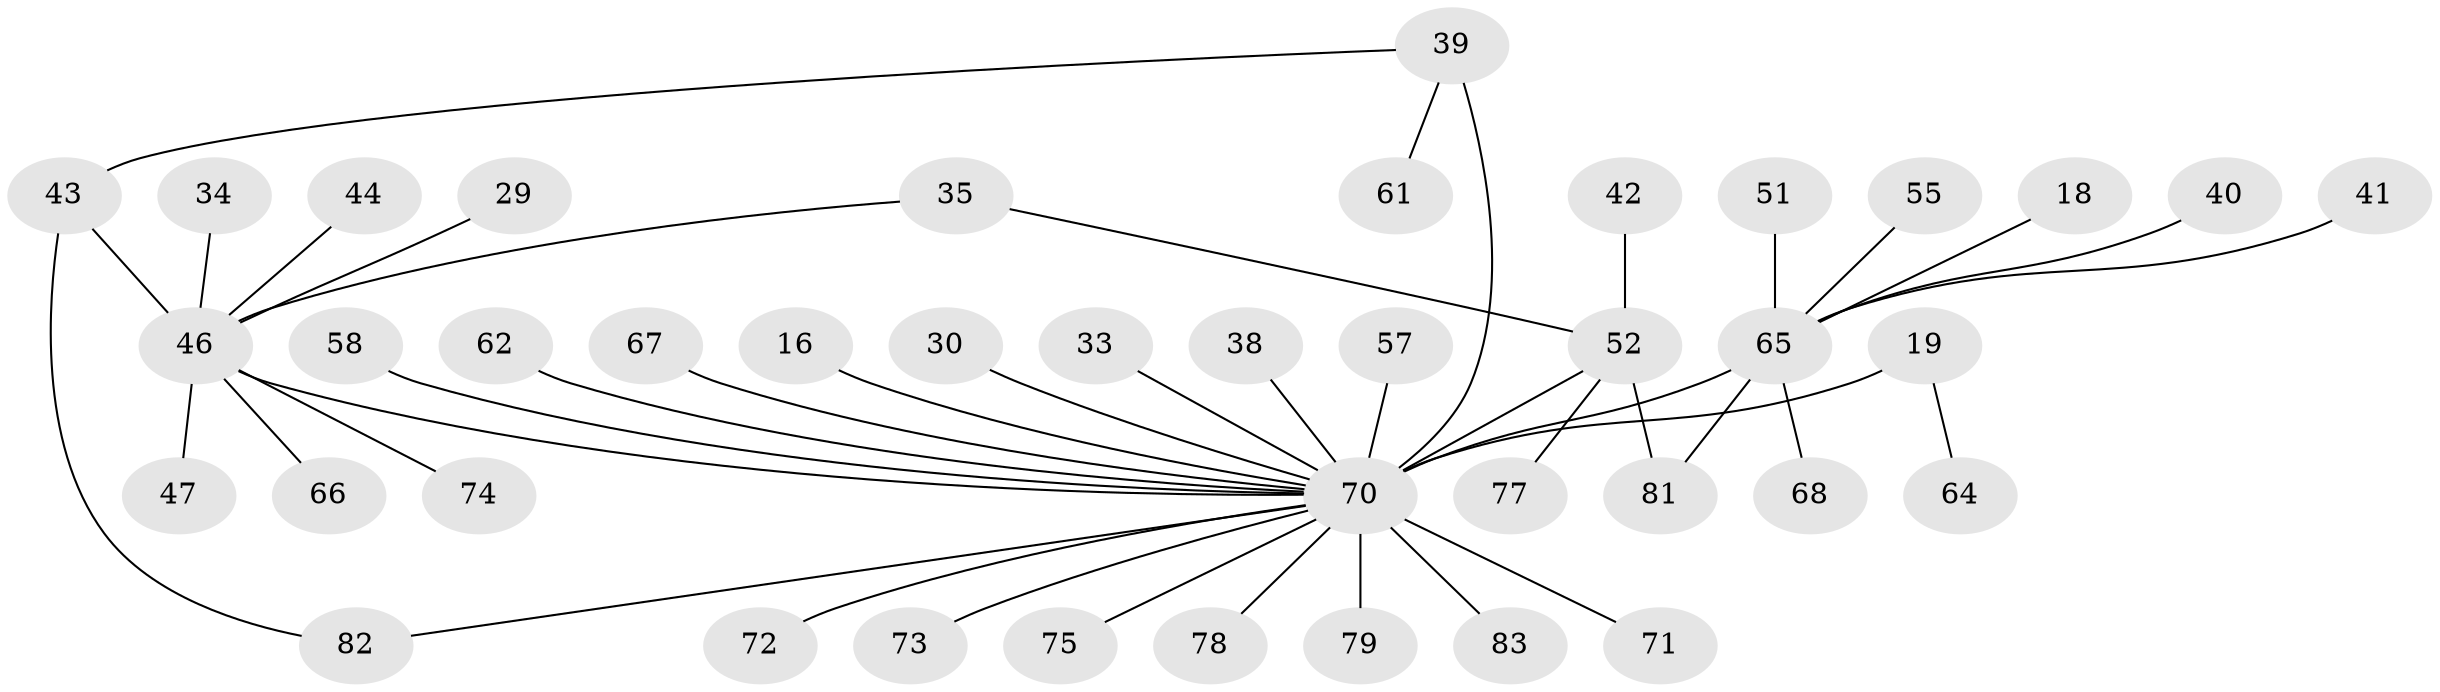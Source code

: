 // original degree distribution, {11: 0.012048192771084338, 17: 0.012048192771084338, 6: 0.04819277108433735, 3: 0.1566265060240964, 7: 0.024096385542168676, 4: 0.060240963855421686, 2: 0.1686746987951807, 1: 0.5060240963855421, 5: 0.012048192771084338}
// Generated by graph-tools (version 1.1) at 2025/46/03/09/25 04:46:46]
// undirected, 41 vertices, 44 edges
graph export_dot {
graph [start="1"]
  node [color=gray90,style=filled];
  16;
  18;
  19 [super="+10"];
  29;
  30;
  33;
  34;
  35 [super="+26"];
  38;
  39 [super="+3"];
  40;
  41;
  42;
  43 [super="+20"];
  44;
  46 [super="+1"];
  47 [super="+28"];
  51;
  52 [super="+24"];
  55;
  57;
  58;
  61;
  62;
  64;
  65 [super="+22+31+12"];
  66;
  67 [super="+49"];
  68;
  70 [super="+21+25+56+59+2+13+45+48+50+37"];
  71 [super="+17+54"];
  72;
  73 [super="+63+69"];
  74;
  75;
  77;
  78;
  79 [super="+76"];
  81 [super="+32+60+53"];
  82;
  83 [super="+80"];
  16 -- 70;
  18 -- 65;
  19 -- 64;
  19 -- 70 [weight=3];
  29 -- 46;
  30 -- 70;
  33 -- 70;
  34 -- 46;
  35 -- 46;
  35 -- 52;
  38 -- 70;
  39 -- 43 [weight=2];
  39 -- 61;
  39 -- 70 [weight=3];
  40 -- 65;
  41 -- 65;
  42 -- 52;
  43 -- 82;
  43 -- 46;
  44 -- 46;
  46 -- 74;
  46 -- 66;
  46 -- 47;
  46 -- 70 [weight=4];
  51 -- 65;
  52 -- 77;
  52 -- 81;
  52 -- 70 [weight=2];
  55 -- 65;
  57 -- 70;
  58 -- 70;
  62 -- 70;
  65 -- 68;
  65 -- 81;
  65 -- 70 [weight=4];
  67 -- 70;
  70 -- 71 [weight=3];
  70 -- 72;
  70 -- 75;
  70 -- 78;
  70 -- 73;
  70 -- 79;
  70 -- 82;
  70 -- 83;
}

